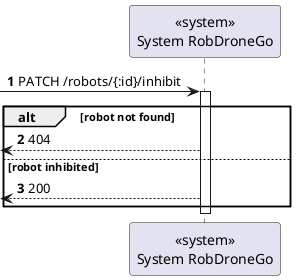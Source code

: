 @startuml
autonumber

participant "<<system>>\nSystem RobDroneGo" as sys

[-> sys : PATCH /robots/{:id}/inhibit

activate sys
    ' alt unkown user
    '     sys --> actor : 401: Unauthorized
    ' else user not autorized
    '     sys --> actor : 403: Forbidden
    ' else user authorized
        alt robot not found
            [<-- sys : 404
        else robot inhibited
            [<-- sys : 200
        end
    ' end
deactivate sys


@enduml
